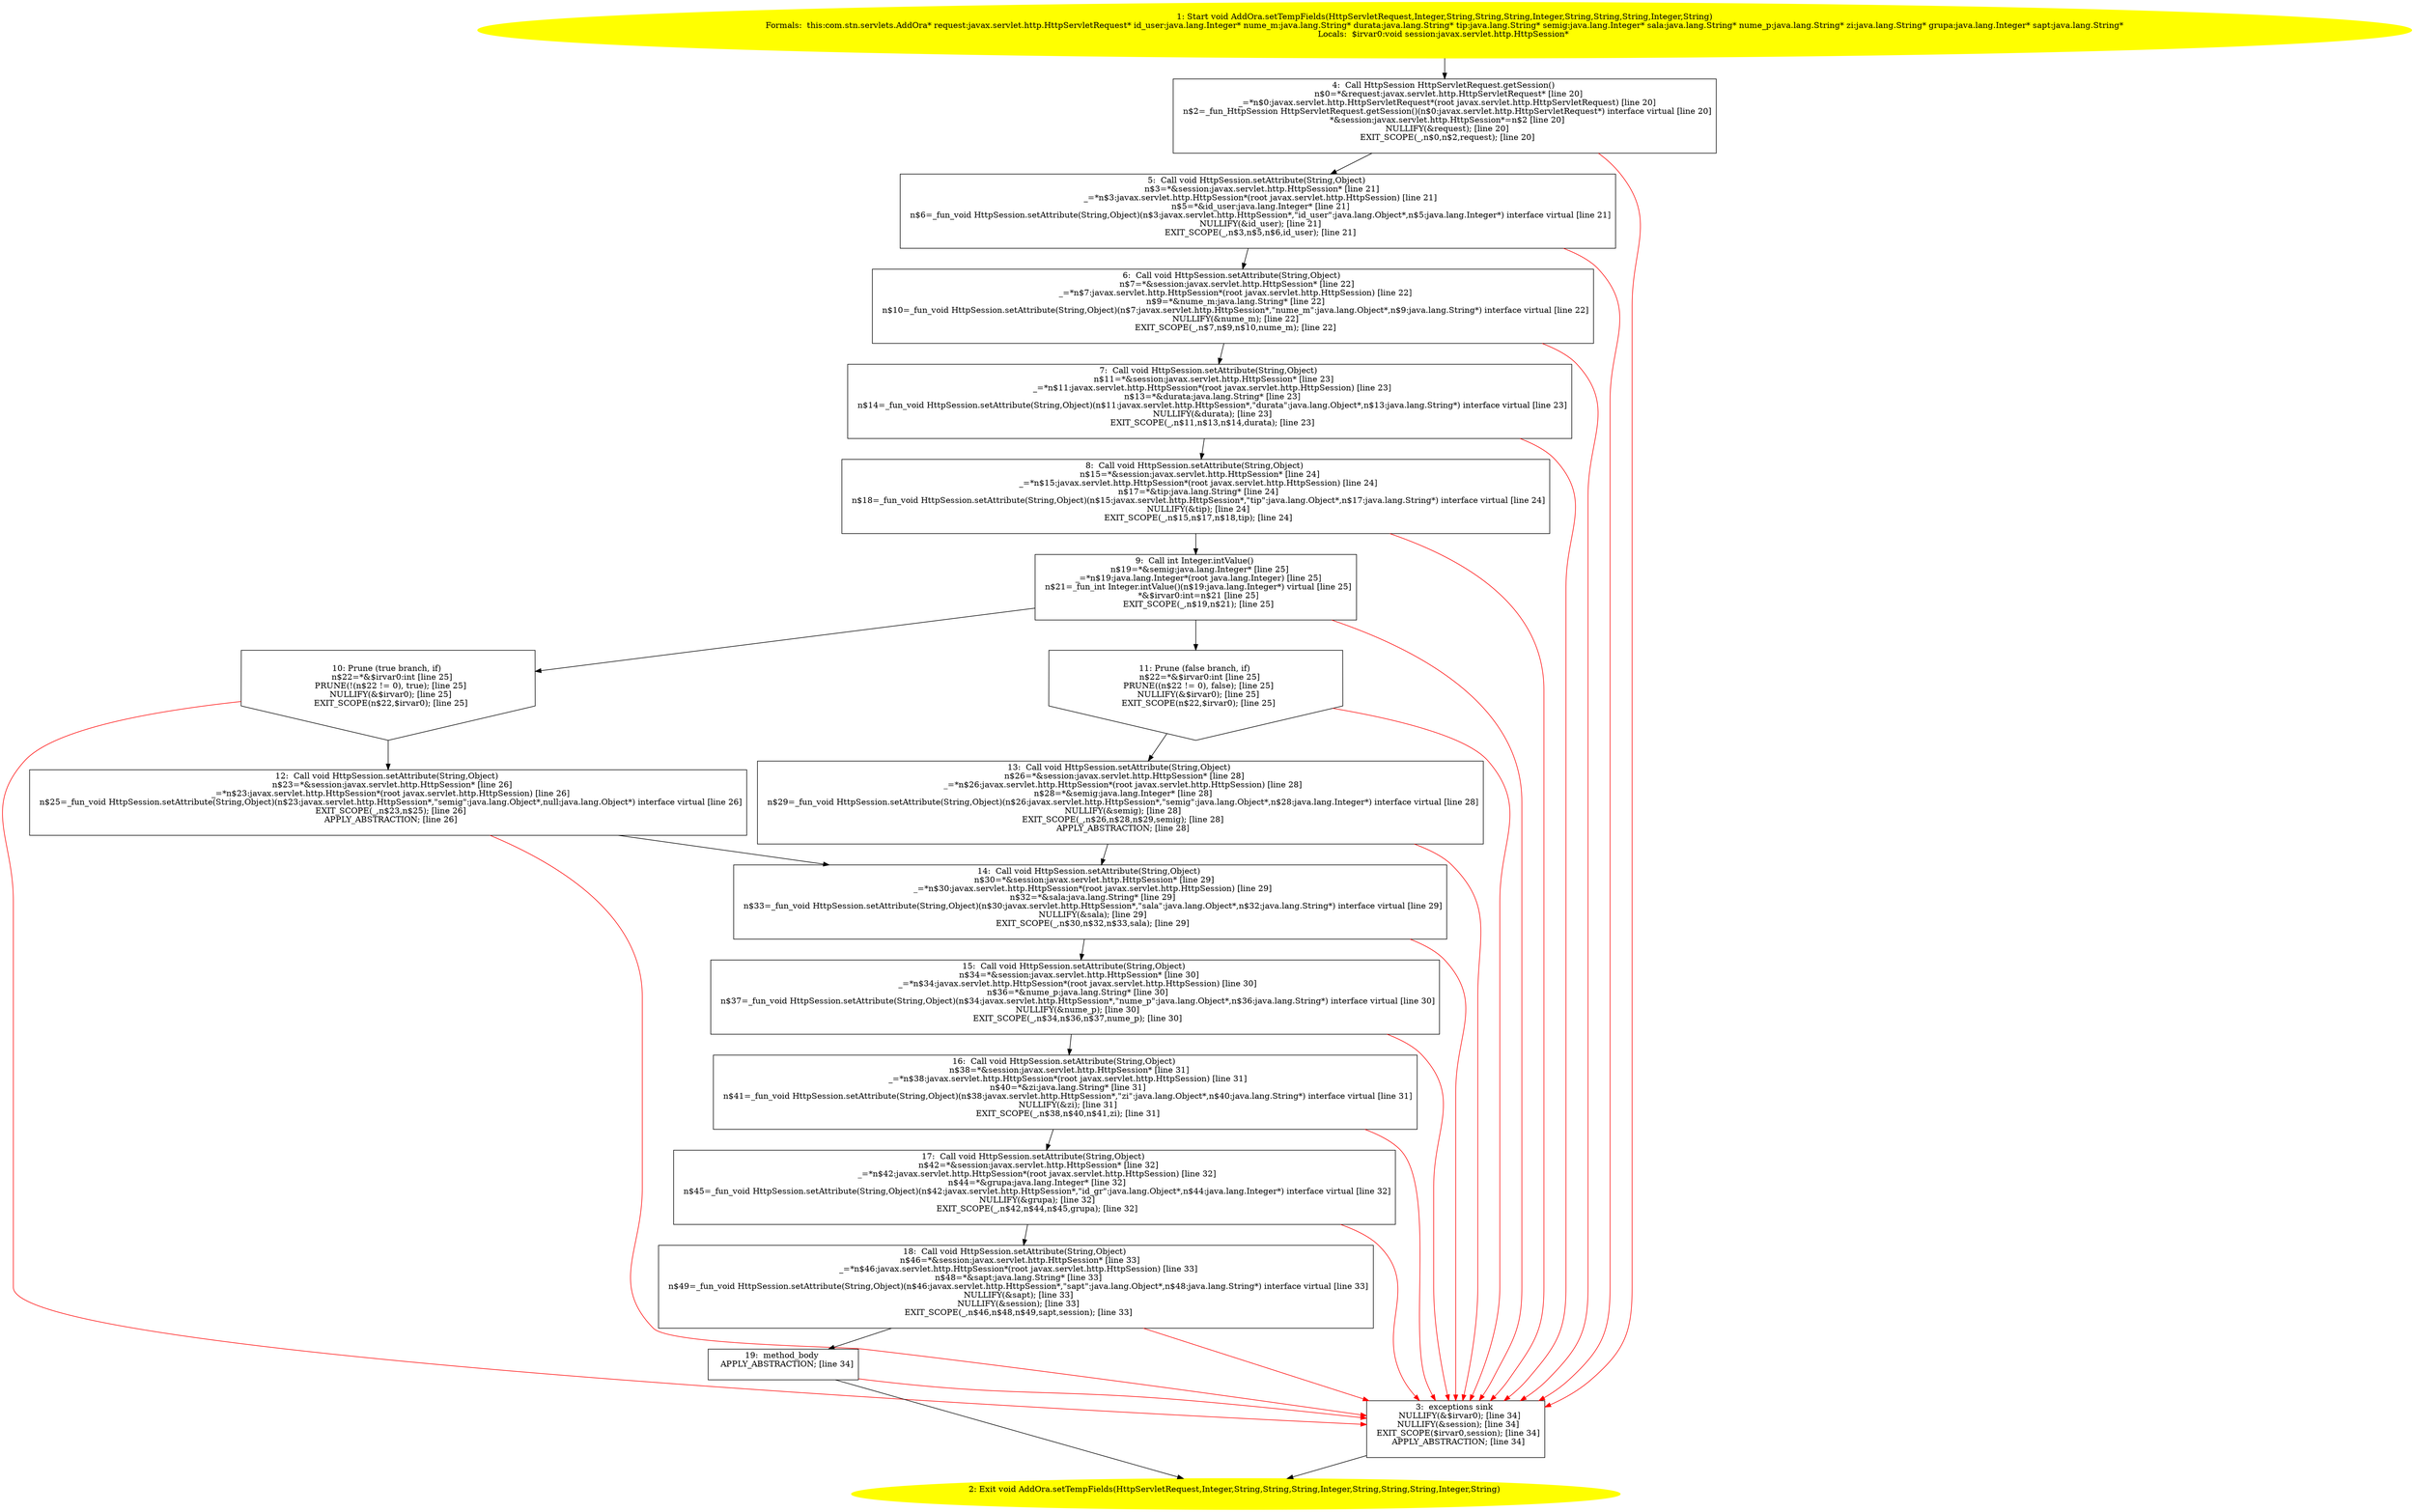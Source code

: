 /* @generated */
digraph cfg {
"com.stn.servlets.AddOra.setTempFields(javax.servlet.http.HttpServletRequest,java.lang.Integer,java.l.e0171d833d9b95731649b0b59664d522_1" [label="1: Start void AddOra.setTempFields(HttpServletRequest,Integer,String,String,String,Integer,String,String,String,Integer,String)\nFormals:  this:com.stn.servlets.AddOra* request:javax.servlet.http.HttpServletRequest* id_user:java.lang.Integer* nume_m:java.lang.String* durata:java.lang.String* tip:java.lang.String* semig:java.lang.Integer* sala:java.lang.String* nume_p:java.lang.String* zi:java.lang.String* grupa:java.lang.Integer* sapt:java.lang.String*\nLocals:  $irvar0:void session:javax.servlet.http.HttpSession* \n  " color=yellow style=filled]
	

	 "com.stn.servlets.AddOra.setTempFields(javax.servlet.http.HttpServletRequest,java.lang.Integer,java.l.e0171d833d9b95731649b0b59664d522_1" -> "com.stn.servlets.AddOra.setTempFields(javax.servlet.http.HttpServletRequest,java.lang.Integer,java.l.e0171d833d9b95731649b0b59664d522_4" ;
"com.stn.servlets.AddOra.setTempFields(javax.servlet.http.HttpServletRequest,java.lang.Integer,java.l.e0171d833d9b95731649b0b59664d522_2" [label="2: Exit void AddOra.setTempFields(HttpServletRequest,Integer,String,String,String,Integer,String,String,String,Integer,String) \n  " color=yellow style=filled]
	

"com.stn.servlets.AddOra.setTempFields(javax.servlet.http.HttpServletRequest,java.lang.Integer,java.l.e0171d833d9b95731649b0b59664d522_3" [label="3:  exceptions sink \n   NULLIFY(&$irvar0); [line 34]\n  NULLIFY(&session); [line 34]\n  EXIT_SCOPE($irvar0,session); [line 34]\n  APPLY_ABSTRACTION; [line 34]\n " shape="box"]
	

	 "com.stn.servlets.AddOra.setTempFields(javax.servlet.http.HttpServletRequest,java.lang.Integer,java.l.e0171d833d9b95731649b0b59664d522_3" -> "com.stn.servlets.AddOra.setTempFields(javax.servlet.http.HttpServletRequest,java.lang.Integer,java.l.e0171d833d9b95731649b0b59664d522_2" ;
"com.stn.servlets.AddOra.setTempFields(javax.servlet.http.HttpServletRequest,java.lang.Integer,java.l.e0171d833d9b95731649b0b59664d522_4" [label="4:  Call HttpSession HttpServletRequest.getSession() \n   n$0=*&request:javax.servlet.http.HttpServletRequest* [line 20]\n  _=*n$0:javax.servlet.http.HttpServletRequest*(root javax.servlet.http.HttpServletRequest) [line 20]\n  n$2=_fun_HttpSession HttpServletRequest.getSession()(n$0:javax.servlet.http.HttpServletRequest*) interface virtual [line 20]\n  *&session:javax.servlet.http.HttpSession*=n$2 [line 20]\n  NULLIFY(&request); [line 20]\n  EXIT_SCOPE(_,n$0,n$2,request); [line 20]\n " shape="box"]
	

	 "com.stn.servlets.AddOra.setTempFields(javax.servlet.http.HttpServletRequest,java.lang.Integer,java.l.e0171d833d9b95731649b0b59664d522_4" -> "com.stn.servlets.AddOra.setTempFields(javax.servlet.http.HttpServletRequest,java.lang.Integer,java.l.e0171d833d9b95731649b0b59664d522_5" ;
	 "com.stn.servlets.AddOra.setTempFields(javax.servlet.http.HttpServletRequest,java.lang.Integer,java.l.e0171d833d9b95731649b0b59664d522_4" -> "com.stn.servlets.AddOra.setTempFields(javax.servlet.http.HttpServletRequest,java.lang.Integer,java.l.e0171d833d9b95731649b0b59664d522_3" [color="red" ];
"com.stn.servlets.AddOra.setTempFields(javax.servlet.http.HttpServletRequest,java.lang.Integer,java.l.e0171d833d9b95731649b0b59664d522_5" [label="5:  Call void HttpSession.setAttribute(String,Object) \n   n$3=*&session:javax.servlet.http.HttpSession* [line 21]\n  _=*n$3:javax.servlet.http.HttpSession*(root javax.servlet.http.HttpSession) [line 21]\n  n$5=*&id_user:java.lang.Integer* [line 21]\n  n$6=_fun_void HttpSession.setAttribute(String,Object)(n$3:javax.servlet.http.HttpSession*,\"id_user\":java.lang.Object*,n$5:java.lang.Integer*) interface virtual [line 21]\n  NULLIFY(&id_user); [line 21]\n  EXIT_SCOPE(_,n$3,n$5,n$6,id_user); [line 21]\n " shape="box"]
	

	 "com.stn.servlets.AddOra.setTempFields(javax.servlet.http.HttpServletRequest,java.lang.Integer,java.l.e0171d833d9b95731649b0b59664d522_5" -> "com.stn.servlets.AddOra.setTempFields(javax.servlet.http.HttpServletRequest,java.lang.Integer,java.l.e0171d833d9b95731649b0b59664d522_6" ;
	 "com.stn.servlets.AddOra.setTempFields(javax.servlet.http.HttpServletRequest,java.lang.Integer,java.l.e0171d833d9b95731649b0b59664d522_5" -> "com.stn.servlets.AddOra.setTempFields(javax.servlet.http.HttpServletRequest,java.lang.Integer,java.l.e0171d833d9b95731649b0b59664d522_3" [color="red" ];
"com.stn.servlets.AddOra.setTempFields(javax.servlet.http.HttpServletRequest,java.lang.Integer,java.l.e0171d833d9b95731649b0b59664d522_6" [label="6:  Call void HttpSession.setAttribute(String,Object) \n   n$7=*&session:javax.servlet.http.HttpSession* [line 22]\n  _=*n$7:javax.servlet.http.HttpSession*(root javax.servlet.http.HttpSession) [line 22]\n  n$9=*&nume_m:java.lang.String* [line 22]\n  n$10=_fun_void HttpSession.setAttribute(String,Object)(n$7:javax.servlet.http.HttpSession*,\"nume_m\":java.lang.Object*,n$9:java.lang.String*) interface virtual [line 22]\n  NULLIFY(&nume_m); [line 22]\n  EXIT_SCOPE(_,n$7,n$9,n$10,nume_m); [line 22]\n " shape="box"]
	

	 "com.stn.servlets.AddOra.setTempFields(javax.servlet.http.HttpServletRequest,java.lang.Integer,java.l.e0171d833d9b95731649b0b59664d522_6" -> "com.stn.servlets.AddOra.setTempFields(javax.servlet.http.HttpServletRequest,java.lang.Integer,java.l.e0171d833d9b95731649b0b59664d522_7" ;
	 "com.stn.servlets.AddOra.setTempFields(javax.servlet.http.HttpServletRequest,java.lang.Integer,java.l.e0171d833d9b95731649b0b59664d522_6" -> "com.stn.servlets.AddOra.setTempFields(javax.servlet.http.HttpServletRequest,java.lang.Integer,java.l.e0171d833d9b95731649b0b59664d522_3" [color="red" ];
"com.stn.servlets.AddOra.setTempFields(javax.servlet.http.HttpServletRequest,java.lang.Integer,java.l.e0171d833d9b95731649b0b59664d522_7" [label="7:  Call void HttpSession.setAttribute(String,Object) \n   n$11=*&session:javax.servlet.http.HttpSession* [line 23]\n  _=*n$11:javax.servlet.http.HttpSession*(root javax.servlet.http.HttpSession) [line 23]\n  n$13=*&durata:java.lang.String* [line 23]\n  n$14=_fun_void HttpSession.setAttribute(String,Object)(n$11:javax.servlet.http.HttpSession*,\"durata\":java.lang.Object*,n$13:java.lang.String*) interface virtual [line 23]\n  NULLIFY(&durata); [line 23]\n  EXIT_SCOPE(_,n$11,n$13,n$14,durata); [line 23]\n " shape="box"]
	

	 "com.stn.servlets.AddOra.setTempFields(javax.servlet.http.HttpServletRequest,java.lang.Integer,java.l.e0171d833d9b95731649b0b59664d522_7" -> "com.stn.servlets.AddOra.setTempFields(javax.servlet.http.HttpServletRequest,java.lang.Integer,java.l.e0171d833d9b95731649b0b59664d522_8" ;
	 "com.stn.servlets.AddOra.setTempFields(javax.servlet.http.HttpServletRequest,java.lang.Integer,java.l.e0171d833d9b95731649b0b59664d522_7" -> "com.stn.servlets.AddOra.setTempFields(javax.servlet.http.HttpServletRequest,java.lang.Integer,java.l.e0171d833d9b95731649b0b59664d522_3" [color="red" ];
"com.stn.servlets.AddOra.setTempFields(javax.servlet.http.HttpServletRequest,java.lang.Integer,java.l.e0171d833d9b95731649b0b59664d522_8" [label="8:  Call void HttpSession.setAttribute(String,Object) \n   n$15=*&session:javax.servlet.http.HttpSession* [line 24]\n  _=*n$15:javax.servlet.http.HttpSession*(root javax.servlet.http.HttpSession) [line 24]\n  n$17=*&tip:java.lang.String* [line 24]\n  n$18=_fun_void HttpSession.setAttribute(String,Object)(n$15:javax.servlet.http.HttpSession*,\"tip\":java.lang.Object*,n$17:java.lang.String*) interface virtual [line 24]\n  NULLIFY(&tip); [line 24]\n  EXIT_SCOPE(_,n$15,n$17,n$18,tip); [line 24]\n " shape="box"]
	

	 "com.stn.servlets.AddOra.setTempFields(javax.servlet.http.HttpServletRequest,java.lang.Integer,java.l.e0171d833d9b95731649b0b59664d522_8" -> "com.stn.servlets.AddOra.setTempFields(javax.servlet.http.HttpServletRequest,java.lang.Integer,java.l.e0171d833d9b95731649b0b59664d522_9" ;
	 "com.stn.servlets.AddOra.setTempFields(javax.servlet.http.HttpServletRequest,java.lang.Integer,java.l.e0171d833d9b95731649b0b59664d522_8" -> "com.stn.servlets.AddOra.setTempFields(javax.servlet.http.HttpServletRequest,java.lang.Integer,java.l.e0171d833d9b95731649b0b59664d522_3" [color="red" ];
"com.stn.servlets.AddOra.setTempFields(javax.servlet.http.HttpServletRequest,java.lang.Integer,java.l.e0171d833d9b95731649b0b59664d522_9" [label="9:  Call int Integer.intValue() \n   n$19=*&semig:java.lang.Integer* [line 25]\n  _=*n$19:java.lang.Integer*(root java.lang.Integer) [line 25]\n  n$21=_fun_int Integer.intValue()(n$19:java.lang.Integer*) virtual [line 25]\n  *&$irvar0:int=n$21 [line 25]\n  EXIT_SCOPE(_,n$19,n$21); [line 25]\n " shape="box"]
	

	 "com.stn.servlets.AddOra.setTempFields(javax.servlet.http.HttpServletRequest,java.lang.Integer,java.l.e0171d833d9b95731649b0b59664d522_9" -> "com.stn.servlets.AddOra.setTempFields(javax.servlet.http.HttpServletRequest,java.lang.Integer,java.l.e0171d833d9b95731649b0b59664d522_10" ;
	 "com.stn.servlets.AddOra.setTempFields(javax.servlet.http.HttpServletRequest,java.lang.Integer,java.l.e0171d833d9b95731649b0b59664d522_9" -> "com.stn.servlets.AddOra.setTempFields(javax.servlet.http.HttpServletRequest,java.lang.Integer,java.l.e0171d833d9b95731649b0b59664d522_11" ;
	 "com.stn.servlets.AddOra.setTempFields(javax.servlet.http.HttpServletRequest,java.lang.Integer,java.l.e0171d833d9b95731649b0b59664d522_9" -> "com.stn.servlets.AddOra.setTempFields(javax.servlet.http.HttpServletRequest,java.lang.Integer,java.l.e0171d833d9b95731649b0b59664d522_3" [color="red" ];
"com.stn.servlets.AddOra.setTempFields(javax.servlet.http.HttpServletRequest,java.lang.Integer,java.l.e0171d833d9b95731649b0b59664d522_10" [label="10: Prune (true branch, if) \n   n$22=*&$irvar0:int [line 25]\n  PRUNE(!(n$22 != 0), true); [line 25]\n  NULLIFY(&$irvar0); [line 25]\n  EXIT_SCOPE(n$22,$irvar0); [line 25]\n " shape="invhouse"]
	

	 "com.stn.servlets.AddOra.setTempFields(javax.servlet.http.HttpServletRequest,java.lang.Integer,java.l.e0171d833d9b95731649b0b59664d522_10" -> "com.stn.servlets.AddOra.setTempFields(javax.servlet.http.HttpServletRequest,java.lang.Integer,java.l.e0171d833d9b95731649b0b59664d522_12" ;
	 "com.stn.servlets.AddOra.setTempFields(javax.servlet.http.HttpServletRequest,java.lang.Integer,java.l.e0171d833d9b95731649b0b59664d522_10" -> "com.stn.servlets.AddOra.setTempFields(javax.servlet.http.HttpServletRequest,java.lang.Integer,java.l.e0171d833d9b95731649b0b59664d522_3" [color="red" ];
"com.stn.servlets.AddOra.setTempFields(javax.servlet.http.HttpServletRequest,java.lang.Integer,java.l.e0171d833d9b95731649b0b59664d522_11" [label="11: Prune (false branch, if) \n   n$22=*&$irvar0:int [line 25]\n  PRUNE((n$22 != 0), false); [line 25]\n  NULLIFY(&$irvar0); [line 25]\n  EXIT_SCOPE(n$22,$irvar0); [line 25]\n " shape="invhouse"]
	

	 "com.stn.servlets.AddOra.setTempFields(javax.servlet.http.HttpServletRequest,java.lang.Integer,java.l.e0171d833d9b95731649b0b59664d522_11" -> "com.stn.servlets.AddOra.setTempFields(javax.servlet.http.HttpServletRequest,java.lang.Integer,java.l.e0171d833d9b95731649b0b59664d522_13" ;
	 "com.stn.servlets.AddOra.setTempFields(javax.servlet.http.HttpServletRequest,java.lang.Integer,java.l.e0171d833d9b95731649b0b59664d522_11" -> "com.stn.servlets.AddOra.setTempFields(javax.servlet.http.HttpServletRequest,java.lang.Integer,java.l.e0171d833d9b95731649b0b59664d522_3" [color="red" ];
"com.stn.servlets.AddOra.setTempFields(javax.servlet.http.HttpServletRequest,java.lang.Integer,java.l.e0171d833d9b95731649b0b59664d522_12" [label="12:  Call void HttpSession.setAttribute(String,Object) \n   n$23=*&session:javax.servlet.http.HttpSession* [line 26]\n  _=*n$23:javax.servlet.http.HttpSession*(root javax.servlet.http.HttpSession) [line 26]\n  n$25=_fun_void HttpSession.setAttribute(String,Object)(n$23:javax.servlet.http.HttpSession*,\"semig\":java.lang.Object*,null:java.lang.Object*) interface virtual [line 26]\n  EXIT_SCOPE(_,n$23,n$25); [line 26]\n  APPLY_ABSTRACTION; [line 26]\n " shape="box"]
	

	 "com.stn.servlets.AddOra.setTempFields(javax.servlet.http.HttpServletRequest,java.lang.Integer,java.l.e0171d833d9b95731649b0b59664d522_12" -> "com.stn.servlets.AddOra.setTempFields(javax.servlet.http.HttpServletRequest,java.lang.Integer,java.l.e0171d833d9b95731649b0b59664d522_14" ;
	 "com.stn.servlets.AddOra.setTempFields(javax.servlet.http.HttpServletRequest,java.lang.Integer,java.l.e0171d833d9b95731649b0b59664d522_12" -> "com.stn.servlets.AddOra.setTempFields(javax.servlet.http.HttpServletRequest,java.lang.Integer,java.l.e0171d833d9b95731649b0b59664d522_3" [color="red" ];
"com.stn.servlets.AddOra.setTempFields(javax.servlet.http.HttpServletRequest,java.lang.Integer,java.l.e0171d833d9b95731649b0b59664d522_13" [label="13:  Call void HttpSession.setAttribute(String,Object) \n   n$26=*&session:javax.servlet.http.HttpSession* [line 28]\n  _=*n$26:javax.servlet.http.HttpSession*(root javax.servlet.http.HttpSession) [line 28]\n  n$28=*&semig:java.lang.Integer* [line 28]\n  n$29=_fun_void HttpSession.setAttribute(String,Object)(n$26:javax.servlet.http.HttpSession*,\"semig\":java.lang.Object*,n$28:java.lang.Integer*) interface virtual [line 28]\n  NULLIFY(&semig); [line 28]\n  EXIT_SCOPE(_,n$26,n$28,n$29,semig); [line 28]\n  APPLY_ABSTRACTION; [line 28]\n " shape="box"]
	

	 "com.stn.servlets.AddOra.setTempFields(javax.servlet.http.HttpServletRequest,java.lang.Integer,java.l.e0171d833d9b95731649b0b59664d522_13" -> "com.stn.servlets.AddOra.setTempFields(javax.servlet.http.HttpServletRequest,java.lang.Integer,java.l.e0171d833d9b95731649b0b59664d522_14" ;
	 "com.stn.servlets.AddOra.setTempFields(javax.servlet.http.HttpServletRequest,java.lang.Integer,java.l.e0171d833d9b95731649b0b59664d522_13" -> "com.stn.servlets.AddOra.setTempFields(javax.servlet.http.HttpServletRequest,java.lang.Integer,java.l.e0171d833d9b95731649b0b59664d522_3" [color="red" ];
"com.stn.servlets.AddOra.setTempFields(javax.servlet.http.HttpServletRequest,java.lang.Integer,java.l.e0171d833d9b95731649b0b59664d522_14" [label="14:  Call void HttpSession.setAttribute(String,Object) \n   n$30=*&session:javax.servlet.http.HttpSession* [line 29]\n  _=*n$30:javax.servlet.http.HttpSession*(root javax.servlet.http.HttpSession) [line 29]\n  n$32=*&sala:java.lang.String* [line 29]\n  n$33=_fun_void HttpSession.setAttribute(String,Object)(n$30:javax.servlet.http.HttpSession*,\"sala\":java.lang.Object*,n$32:java.lang.String*) interface virtual [line 29]\n  NULLIFY(&sala); [line 29]\n  EXIT_SCOPE(_,n$30,n$32,n$33,sala); [line 29]\n " shape="box"]
	

	 "com.stn.servlets.AddOra.setTempFields(javax.servlet.http.HttpServletRequest,java.lang.Integer,java.l.e0171d833d9b95731649b0b59664d522_14" -> "com.stn.servlets.AddOra.setTempFields(javax.servlet.http.HttpServletRequest,java.lang.Integer,java.l.e0171d833d9b95731649b0b59664d522_15" ;
	 "com.stn.servlets.AddOra.setTempFields(javax.servlet.http.HttpServletRequest,java.lang.Integer,java.l.e0171d833d9b95731649b0b59664d522_14" -> "com.stn.servlets.AddOra.setTempFields(javax.servlet.http.HttpServletRequest,java.lang.Integer,java.l.e0171d833d9b95731649b0b59664d522_3" [color="red" ];
"com.stn.servlets.AddOra.setTempFields(javax.servlet.http.HttpServletRequest,java.lang.Integer,java.l.e0171d833d9b95731649b0b59664d522_15" [label="15:  Call void HttpSession.setAttribute(String,Object) \n   n$34=*&session:javax.servlet.http.HttpSession* [line 30]\n  _=*n$34:javax.servlet.http.HttpSession*(root javax.servlet.http.HttpSession) [line 30]\n  n$36=*&nume_p:java.lang.String* [line 30]\n  n$37=_fun_void HttpSession.setAttribute(String,Object)(n$34:javax.servlet.http.HttpSession*,\"nume_p\":java.lang.Object*,n$36:java.lang.String*) interface virtual [line 30]\n  NULLIFY(&nume_p); [line 30]\n  EXIT_SCOPE(_,n$34,n$36,n$37,nume_p); [line 30]\n " shape="box"]
	

	 "com.stn.servlets.AddOra.setTempFields(javax.servlet.http.HttpServletRequest,java.lang.Integer,java.l.e0171d833d9b95731649b0b59664d522_15" -> "com.stn.servlets.AddOra.setTempFields(javax.servlet.http.HttpServletRequest,java.lang.Integer,java.l.e0171d833d9b95731649b0b59664d522_16" ;
	 "com.stn.servlets.AddOra.setTempFields(javax.servlet.http.HttpServletRequest,java.lang.Integer,java.l.e0171d833d9b95731649b0b59664d522_15" -> "com.stn.servlets.AddOra.setTempFields(javax.servlet.http.HttpServletRequest,java.lang.Integer,java.l.e0171d833d9b95731649b0b59664d522_3" [color="red" ];
"com.stn.servlets.AddOra.setTempFields(javax.servlet.http.HttpServletRequest,java.lang.Integer,java.l.e0171d833d9b95731649b0b59664d522_16" [label="16:  Call void HttpSession.setAttribute(String,Object) \n   n$38=*&session:javax.servlet.http.HttpSession* [line 31]\n  _=*n$38:javax.servlet.http.HttpSession*(root javax.servlet.http.HttpSession) [line 31]\n  n$40=*&zi:java.lang.String* [line 31]\n  n$41=_fun_void HttpSession.setAttribute(String,Object)(n$38:javax.servlet.http.HttpSession*,\"zi\":java.lang.Object*,n$40:java.lang.String*) interface virtual [line 31]\n  NULLIFY(&zi); [line 31]\n  EXIT_SCOPE(_,n$38,n$40,n$41,zi); [line 31]\n " shape="box"]
	

	 "com.stn.servlets.AddOra.setTempFields(javax.servlet.http.HttpServletRequest,java.lang.Integer,java.l.e0171d833d9b95731649b0b59664d522_16" -> "com.stn.servlets.AddOra.setTempFields(javax.servlet.http.HttpServletRequest,java.lang.Integer,java.l.e0171d833d9b95731649b0b59664d522_17" ;
	 "com.stn.servlets.AddOra.setTempFields(javax.servlet.http.HttpServletRequest,java.lang.Integer,java.l.e0171d833d9b95731649b0b59664d522_16" -> "com.stn.servlets.AddOra.setTempFields(javax.servlet.http.HttpServletRequest,java.lang.Integer,java.l.e0171d833d9b95731649b0b59664d522_3" [color="red" ];
"com.stn.servlets.AddOra.setTempFields(javax.servlet.http.HttpServletRequest,java.lang.Integer,java.l.e0171d833d9b95731649b0b59664d522_17" [label="17:  Call void HttpSession.setAttribute(String,Object) \n   n$42=*&session:javax.servlet.http.HttpSession* [line 32]\n  _=*n$42:javax.servlet.http.HttpSession*(root javax.servlet.http.HttpSession) [line 32]\n  n$44=*&grupa:java.lang.Integer* [line 32]\n  n$45=_fun_void HttpSession.setAttribute(String,Object)(n$42:javax.servlet.http.HttpSession*,\"id_gr\":java.lang.Object*,n$44:java.lang.Integer*) interface virtual [line 32]\n  NULLIFY(&grupa); [line 32]\n  EXIT_SCOPE(_,n$42,n$44,n$45,grupa); [line 32]\n " shape="box"]
	

	 "com.stn.servlets.AddOra.setTempFields(javax.servlet.http.HttpServletRequest,java.lang.Integer,java.l.e0171d833d9b95731649b0b59664d522_17" -> "com.stn.servlets.AddOra.setTempFields(javax.servlet.http.HttpServletRequest,java.lang.Integer,java.l.e0171d833d9b95731649b0b59664d522_18" ;
	 "com.stn.servlets.AddOra.setTempFields(javax.servlet.http.HttpServletRequest,java.lang.Integer,java.l.e0171d833d9b95731649b0b59664d522_17" -> "com.stn.servlets.AddOra.setTempFields(javax.servlet.http.HttpServletRequest,java.lang.Integer,java.l.e0171d833d9b95731649b0b59664d522_3" [color="red" ];
"com.stn.servlets.AddOra.setTempFields(javax.servlet.http.HttpServletRequest,java.lang.Integer,java.l.e0171d833d9b95731649b0b59664d522_18" [label="18:  Call void HttpSession.setAttribute(String,Object) \n   n$46=*&session:javax.servlet.http.HttpSession* [line 33]\n  _=*n$46:javax.servlet.http.HttpSession*(root javax.servlet.http.HttpSession) [line 33]\n  n$48=*&sapt:java.lang.String* [line 33]\n  n$49=_fun_void HttpSession.setAttribute(String,Object)(n$46:javax.servlet.http.HttpSession*,\"sapt\":java.lang.Object*,n$48:java.lang.String*) interface virtual [line 33]\n  NULLIFY(&sapt); [line 33]\n  NULLIFY(&session); [line 33]\n  EXIT_SCOPE(_,n$46,n$48,n$49,sapt,session); [line 33]\n " shape="box"]
	

	 "com.stn.servlets.AddOra.setTempFields(javax.servlet.http.HttpServletRequest,java.lang.Integer,java.l.e0171d833d9b95731649b0b59664d522_18" -> "com.stn.servlets.AddOra.setTempFields(javax.servlet.http.HttpServletRequest,java.lang.Integer,java.l.e0171d833d9b95731649b0b59664d522_19" ;
	 "com.stn.servlets.AddOra.setTempFields(javax.servlet.http.HttpServletRequest,java.lang.Integer,java.l.e0171d833d9b95731649b0b59664d522_18" -> "com.stn.servlets.AddOra.setTempFields(javax.servlet.http.HttpServletRequest,java.lang.Integer,java.l.e0171d833d9b95731649b0b59664d522_3" [color="red" ];
"com.stn.servlets.AddOra.setTempFields(javax.servlet.http.HttpServletRequest,java.lang.Integer,java.l.e0171d833d9b95731649b0b59664d522_19" [label="19:  method_body \n   APPLY_ABSTRACTION; [line 34]\n " shape="box"]
	

	 "com.stn.servlets.AddOra.setTempFields(javax.servlet.http.HttpServletRequest,java.lang.Integer,java.l.e0171d833d9b95731649b0b59664d522_19" -> "com.stn.servlets.AddOra.setTempFields(javax.servlet.http.HttpServletRequest,java.lang.Integer,java.l.e0171d833d9b95731649b0b59664d522_2" ;
	 "com.stn.servlets.AddOra.setTempFields(javax.servlet.http.HttpServletRequest,java.lang.Integer,java.l.e0171d833d9b95731649b0b59664d522_19" -> "com.stn.servlets.AddOra.setTempFields(javax.servlet.http.HttpServletRequest,java.lang.Integer,java.l.e0171d833d9b95731649b0b59664d522_3" [color="red" ];
}
